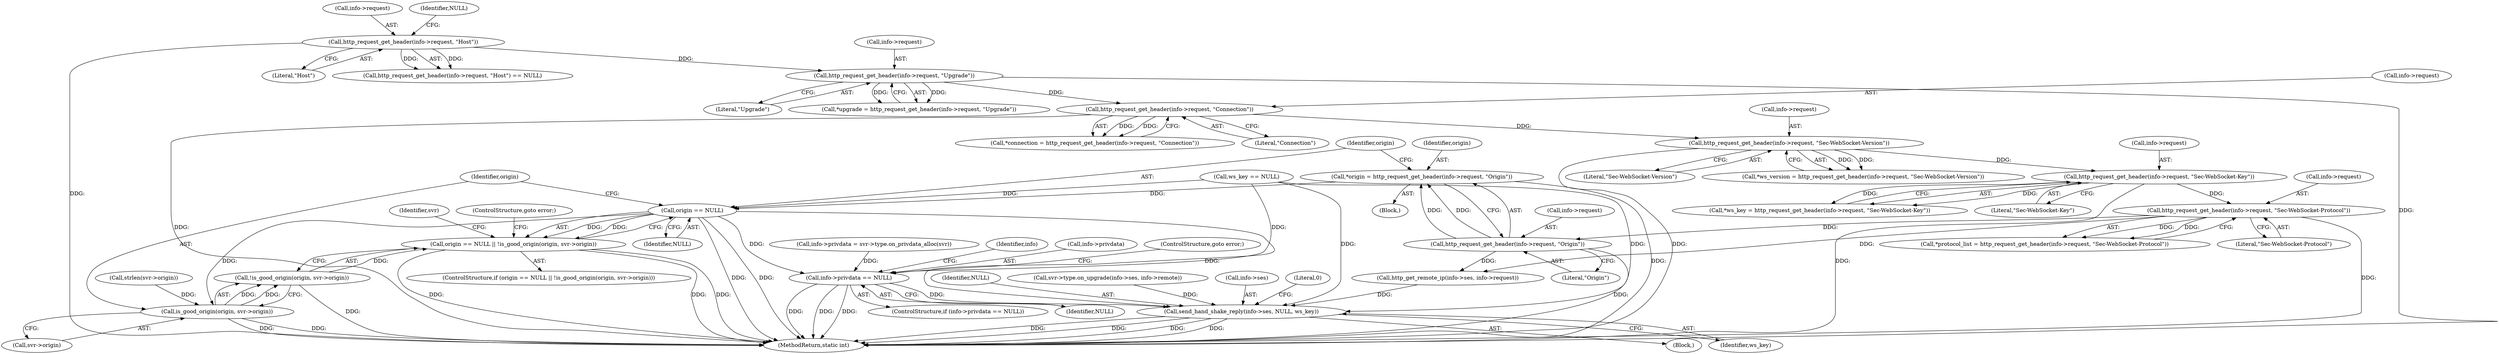 digraph "0_viabtc_exchange_server_4a7c27bfe98f409623d4d857894d017ff0672cc9#diff-515c81af848352583bff286d6224875f_2@pointer" {
"1000366" [label="(Call,*origin = http_request_get_header(info->request, \"Origin\"))"];
"1000368" [label="(Call,http_request_get_header(info->request, \"Origin\"))"];
"1000342" [label="(Call,http_request_get_header(info->request, \"Sec-WebSocket-Protocol\"))"];
"1000329" [label="(Call,http_request_get_header(info->request, \"Sec-WebSocket-Key\"))"];
"1000310" [label="(Call,http_request_get_header(info->request, \"Sec-WebSocket-Version\"))"];
"1000236" [label="(Call,http_request_get_header(info->request, \"Connection\"))"];
"1000217" [label="(Call,http_request_get_header(info->request, \"Upgrade\"))"];
"1000186" [label="(Call,http_request_get_header(info->request, \"Host\"))"];
"1000375" [label="(Call,origin == NULL)"];
"1000374" [label="(Call,origin == NULL || !is_good_origin(origin, svr->origin))"];
"1000379" [label="(Call,is_good_origin(origin, svr->origin))"];
"1000378" [label="(Call,!is_good_origin(origin, svr->origin))"];
"1000399" [label="(Call,info->privdata == NULL)"];
"1000459" [label="(Call,send_hand_shake_reply(info->ses, NULL, ws_key))"];
"1000479" [label="(MethodReturn,static int)"];
"1000379" [label="(Call,is_good_origin(origin, svr->origin))"];
"1000368" [label="(Call,http_request_get_header(info->request, \"Origin\"))"];
"1000399" [label="(Call,info->privdata == NULL)"];
"1000459" [label="(Call,send_hand_shake_reply(info->ses, NULL, ws_key))"];
"1000458" [label="(Block,)"];
"1000372" [label="(Literal,\"Origin\")"];
"1000333" [label="(Literal,\"Sec-WebSocket-Key\")"];
"1000464" [label="(Identifier,ws_key)"];
"1000190" [label="(Literal,\"Host\")"];
"1000217" [label="(Call,http_request_get_header(info->request, \"Upgrade\"))"];
"1000234" [label="(Call,*connection = http_request_get_header(info->request, \"Connection\"))"];
"1000185" [label="(Call,http_request_get_header(info->request, \"Host\") == NULL)"];
"1000369" [label="(Call,info->request)"];
"1000380" [label="(Identifier,origin)"];
"1000340" [label="(Call,*protocol_list = http_request_get_header(info->request, \"Sec-WebSocket-Protocol\"))"];
"1000330" [label="(Call,info->request)"];
"1000466" [label="(Literal,0)"];
"1000236" [label="(Call,http_request_get_header(info->request, \"Connection\"))"];
"1000373" [label="(ControlStructure,if (origin == NULL || !is_good_origin(origin, svr->origin)))"];
"1000367" [label="(Identifier,origin)"];
"1000342" [label="(Call,http_request_get_header(info->request, \"Sec-WebSocket-Protocol\"))"];
"1000327" [label="(Call,*ws_key = http_request_get_header(info->request, \"Sec-WebSocket-Key\"))"];
"1000364" [label="(Block,)"];
"1000346" [label="(Literal,\"Sec-WebSocket-Protocol\")"];
"1000218" [label="(Call,info->request)"];
"1000398" [label="(ControlStructure,if (info->privdata == NULL))"];
"1000311" [label="(Call,info->request)"];
"1000237" [label="(Call,info->request)"];
"1000463" [label="(Identifier,NULL)"];
"1000366" [label="(Call,*origin = http_request_get_header(info->request, \"Origin\"))"];
"1000187" [label="(Call,info->request)"];
"1000377" [label="(Identifier,NULL)"];
"1000378" [label="(Call,!is_good_origin(origin, svr->origin))"];
"1000240" [label="(Literal,\"Connection\")"];
"1000308" [label="(Call,*ws_version = http_request_get_header(info->request, \"Sec-WebSocket-Version\"))"];
"1000186" [label="(Call,http_request_get_header(info->request, \"Host\"))"];
"1000374" [label="(Call,origin == NULL || !is_good_origin(origin, svr->origin))"];
"1000404" [label="(ControlStructure,goto error;)"];
"1000388" [label="(Identifier,svr)"];
"1000335" [label="(Call,ws_key == NULL)"];
"1000439" [label="(Call,svr->type.on_upgrade(info->ses, info->remote))"];
"1000329" [label="(Call,http_request_get_header(info->request, \"Sec-WebSocket-Key\"))"];
"1000381" [label="(Call,svr->origin)"];
"1000221" [label="(Literal,\"Upgrade\")"];
"1000215" [label="(Call,*upgrade = http_request_get_header(info->request, \"Upgrade\"))"];
"1000392" [label="(Call,info->privdata = svr->type.on_privdata_alloc(svr))"];
"1000384" [label="(ControlStructure,goto error;)"];
"1000460" [label="(Call,info->ses)"];
"1000359" [label="(Call,strlen(svr->origin))"];
"1000310" [label="(Call,http_request_get_header(info->request, \"Sec-WebSocket-Version\"))"];
"1000343" [label="(Call,info->request)"];
"1000407" [label="(Identifier,info)"];
"1000375" [label="(Call,origin == NULL)"];
"1000400" [label="(Call,info->privdata)"];
"1000376" [label="(Identifier,origin)"];
"1000191" [label="(Identifier,NULL)"];
"1000415" [label="(Call,http_get_remote_ip(info->ses, info->request))"];
"1000314" [label="(Literal,\"Sec-WebSocket-Version\")"];
"1000403" [label="(Identifier,NULL)"];
"1000366" -> "1000364"  [label="AST: "];
"1000366" -> "1000368"  [label="CFG: "];
"1000367" -> "1000366"  [label="AST: "];
"1000368" -> "1000366"  [label="AST: "];
"1000376" -> "1000366"  [label="CFG: "];
"1000366" -> "1000479"  [label="DDG: "];
"1000368" -> "1000366"  [label="DDG: "];
"1000368" -> "1000366"  [label="DDG: "];
"1000366" -> "1000375"  [label="DDG: "];
"1000368" -> "1000372"  [label="CFG: "];
"1000369" -> "1000368"  [label="AST: "];
"1000372" -> "1000368"  [label="AST: "];
"1000368" -> "1000479"  [label="DDG: "];
"1000342" -> "1000368"  [label="DDG: "];
"1000368" -> "1000415"  [label="DDG: "];
"1000342" -> "1000340"  [label="AST: "];
"1000342" -> "1000346"  [label="CFG: "];
"1000343" -> "1000342"  [label="AST: "];
"1000346" -> "1000342"  [label="AST: "];
"1000340" -> "1000342"  [label="CFG: "];
"1000342" -> "1000479"  [label="DDG: "];
"1000342" -> "1000340"  [label="DDG: "];
"1000342" -> "1000340"  [label="DDG: "];
"1000329" -> "1000342"  [label="DDG: "];
"1000342" -> "1000415"  [label="DDG: "];
"1000329" -> "1000327"  [label="AST: "];
"1000329" -> "1000333"  [label="CFG: "];
"1000330" -> "1000329"  [label="AST: "];
"1000333" -> "1000329"  [label="AST: "];
"1000327" -> "1000329"  [label="CFG: "];
"1000329" -> "1000479"  [label="DDG: "];
"1000329" -> "1000327"  [label="DDG: "];
"1000329" -> "1000327"  [label="DDG: "];
"1000310" -> "1000329"  [label="DDG: "];
"1000310" -> "1000308"  [label="AST: "];
"1000310" -> "1000314"  [label="CFG: "];
"1000311" -> "1000310"  [label="AST: "];
"1000314" -> "1000310"  [label="AST: "];
"1000308" -> "1000310"  [label="CFG: "];
"1000310" -> "1000479"  [label="DDG: "];
"1000310" -> "1000308"  [label="DDG: "];
"1000310" -> "1000308"  [label="DDG: "];
"1000236" -> "1000310"  [label="DDG: "];
"1000236" -> "1000234"  [label="AST: "];
"1000236" -> "1000240"  [label="CFG: "];
"1000237" -> "1000236"  [label="AST: "];
"1000240" -> "1000236"  [label="AST: "];
"1000234" -> "1000236"  [label="CFG: "];
"1000236" -> "1000479"  [label="DDG: "];
"1000236" -> "1000234"  [label="DDG: "];
"1000236" -> "1000234"  [label="DDG: "];
"1000217" -> "1000236"  [label="DDG: "];
"1000217" -> "1000215"  [label="AST: "];
"1000217" -> "1000221"  [label="CFG: "];
"1000218" -> "1000217"  [label="AST: "];
"1000221" -> "1000217"  [label="AST: "];
"1000215" -> "1000217"  [label="CFG: "];
"1000217" -> "1000479"  [label="DDG: "];
"1000217" -> "1000215"  [label="DDG: "];
"1000217" -> "1000215"  [label="DDG: "];
"1000186" -> "1000217"  [label="DDG: "];
"1000186" -> "1000185"  [label="AST: "];
"1000186" -> "1000190"  [label="CFG: "];
"1000187" -> "1000186"  [label="AST: "];
"1000190" -> "1000186"  [label="AST: "];
"1000191" -> "1000186"  [label="CFG: "];
"1000186" -> "1000479"  [label="DDG: "];
"1000186" -> "1000185"  [label="DDG: "];
"1000186" -> "1000185"  [label="DDG: "];
"1000375" -> "1000374"  [label="AST: "];
"1000375" -> "1000377"  [label="CFG: "];
"1000376" -> "1000375"  [label="AST: "];
"1000377" -> "1000375"  [label="AST: "];
"1000380" -> "1000375"  [label="CFG: "];
"1000374" -> "1000375"  [label="CFG: "];
"1000375" -> "1000479"  [label="DDG: "];
"1000375" -> "1000479"  [label="DDG: "];
"1000375" -> "1000374"  [label="DDG: "];
"1000375" -> "1000374"  [label="DDG: "];
"1000335" -> "1000375"  [label="DDG: "];
"1000375" -> "1000379"  [label="DDG: "];
"1000375" -> "1000399"  [label="DDG: "];
"1000375" -> "1000459"  [label="DDG: "];
"1000374" -> "1000373"  [label="AST: "];
"1000374" -> "1000378"  [label="CFG: "];
"1000378" -> "1000374"  [label="AST: "];
"1000384" -> "1000374"  [label="CFG: "];
"1000388" -> "1000374"  [label="CFG: "];
"1000374" -> "1000479"  [label="DDG: "];
"1000374" -> "1000479"  [label="DDG: "];
"1000374" -> "1000479"  [label="DDG: "];
"1000378" -> "1000374"  [label="DDG: "];
"1000379" -> "1000378"  [label="AST: "];
"1000379" -> "1000381"  [label="CFG: "];
"1000380" -> "1000379"  [label="AST: "];
"1000381" -> "1000379"  [label="AST: "];
"1000378" -> "1000379"  [label="CFG: "];
"1000379" -> "1000479"  [label="DDG: "];
"1000379" -> "1000479"  [label="DDG: "];
"1000379" -> "1000378"  [label="DDG: "];
"1000379" -> "1000378"  [label="DDG: "];
"1000359" -> "1000379"  [label="DDG: "];
"1000378" -> "1000479"  [label="DDG: "];
"1000399" -> "1000398"  [label="AST: "];
"1000399" -> "1000403"  [label="CFG: "];
"1000400" -> "1000399"  [label="AST: "];
"1000403" -> "1000399"  [label="AST: "];
"1000404" -> "1000399"  [label="CFG: "];
"1000407" -> "1000399"  [label="CFG: "];
"1000399" -> "1000479"  [label="DDG: "];
"1000399" -> "1000479"  [label="DDG: "];
"1000399" -> "1000479"  [label="DDG: "];
"1000392" -> "1000399"  [label="DDG: "];
"1000335" -> "1000399"  [label="DDG: "];
"1000399" -> "1000459"  [label="DDG: "];
"1000459" -> "1000458"  [label="AST: "];
"1000459" -> "1000464"  [label="CFG: "];
"1000460" -> "1000459"  [label="AST: "];
"1000463" -> "1000459"  [label="AST: "];
"1000464" -> "1000459"  [label="AST: "];
"1000466" -> "1000459"  [label="CFG: "];
"1000459" -> "1000479"  [label="DDG: "];
"1000459" -> "1000479"  [label="DDG: "];
"1000459" -> "1000479"  [label="DDG: "];
"1000459" -> "1000479"  [label="DDG: "];
"1000439" -> "1000459"  [label="DDG: "];
"1000415" -> "1000459"  [label="DDG: "];
"1000335" -> "1000459"  [label="DDG: "];
"1000335" -> "1000459"  [label="DDG: "];
}
